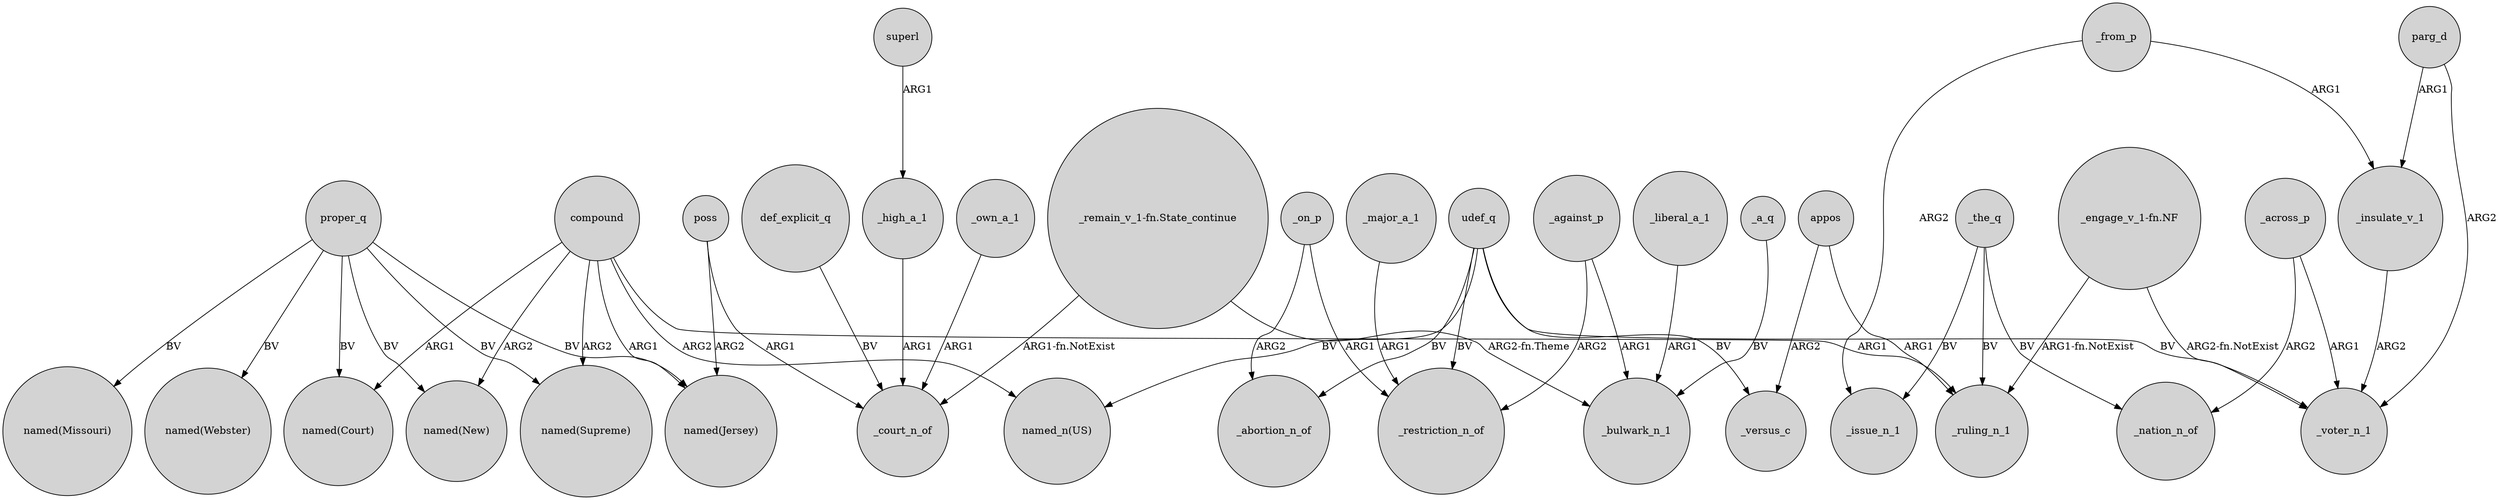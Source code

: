 digraph {
	node [shape=circle style=filled]
	"_engage_v_1-fn.NF" -> _voter_n_1 [label="ARG2-fn.NotExist"]
	udef_q -> "named_n(US)" [label=BV]
	compound -> "named(New)" [label=ARG2]
	poss -> _court_n_of [label=ARG1]
	parg_d -> _voter_n_1 [label=ARG2]
	_across_p -> _nation_n_of [label=ARG2]
	"_engage_v_1-fn.NF" -> _ruling_n_1 [label="ARG1-fn.NotExist"]
	proper_q -> "named(New)" [label=BV]
	superl -> _high_a_1 [label=ARG1]
	parg_d -> _insulate_v_1 [label=ARG1]
	_own_a_1 -> _court_n_of [label=ARG1]
	udef_q -> _versus_c [label=BV]
	udef_q -> _restriction_n_of [label=BV]
	_high_a_1 -> _court_n_of [label=ARG1]
	_insulate_v_1 -> _voter_n_1 [label=ARG2]
	_against_p -> _bulwark_n_1 [label=ARG1]
	_the_q -> _issue_n_1 [label=BV]
	_major_a_1 -> _restriction_n_of [label=ARG1]
	compound -> "named(Court)" [label=ARG1]
	compound -> "named_n(US)" [label=ARG2]
	proper_q -> "named(Missouri)" [label=BV]
	poss -> "named(Jersey)" [label=ARG2]
	compound -> _ruling_n_1 [label=ARG1]
	compound -> "named(Supreme)" [label=ARG2]
	_the_q -> _nation_n_of [label=BV]
	compound -> "named(Jersey)" [label=ARG1]
	"_remain_v_1-fn.State_continue" -> _court_n_of [label="ARG1-fn.NotExist"]
	_the_q -> _ruling_n_1 [label=BV]
	proper_q -> "named(Webster)" [label=BV]
	def_explicit_q -> _court_n_of [label=BV]
	_liberal_a_1 -> _bulwark_n_1 [label=ARG1]
	_from_p -> _issue_n_1 [label=ARG2]
	proper_q -> "named(Supreme)" [label=BV]
	udef_q -> _voter_n_1 [label=BV]
	proper_q -> "named(Jersey)" [label=BV]
	_across_p -> _voter_n_1 [label=ARG1]
	appos -> _versus_c [label=ARG2]
	appos -> _ruling_n_1 [label=ARG1]
	udef_q -> _abortion_n_of [label=BV]
	_from_p -> _insulate_v_1 [label=ARG1]
	_on_p -> _restriction_n_of [label=ARG1]
	_a_q -> _bulwark_n_1 [label=BV]
	_on_p -> _abortion_n_of [label=ARG2]
	"_remain_v_1-fn.State_continue" -> _bulwark_n_1 [label="ARG2-fn.Theme"]
	proper_q -> "named(Court)" [label=BV]
	_against_p -> _restriction_n_of [label=ARG2]
}
